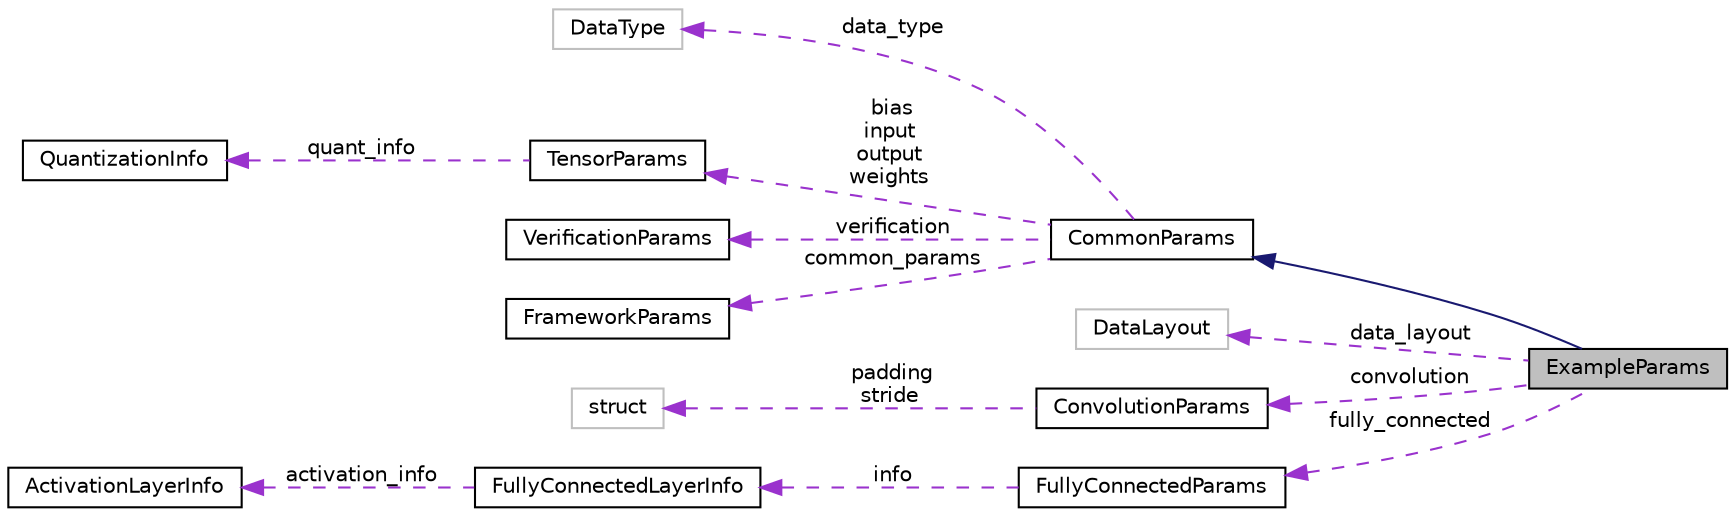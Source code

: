 digraph "ExampleParams"
{
 // LATEX_PDF_SIZE
  edge [fontname="Helvetica",fontsize="10",labelfontname="Helvetica",labelfontsize="10"];
  node [fontname="Helvetica",fontsize="10",shape=record];
  rankdir="LR";
  Node1 [label="ExampleParams",height=0.2,width=0.4,color="black", fillcolor="grey75", style="filled", fontcolor="black",tooltip="Structure holding all the graph Example parameters."];
  Node2 -> Node1 [dir="back",color="midnightblue",fontsize="10",style="solid",fontname="Helvetica"];
  Node2 [label="CommonParams",height=0.2,width=0.4,color="black", fillcolor="white", style="filled",URL="$structarm__compute_1_1utils_1_1_common_params.xhtml",tooltip="Structure holding all the graph Example parameters."];
  Node3 -> Node2 [dir="back",color="darkorchid3",fontsize="10",style="dashed",label=" data_type" ,fontname="Helvetica"];
  Node3 [label="DataType",height=0.2,width=0.4,color="grey75", fillcolor="white", style="filled",tooltip=" "];
  Node4 -> Node2 [dir="back",color="darkorchid3",fontsize="10",style="dashed",label=" bias\ninput\noutput\nweights" ,fontname="Helvetica"];
  Node4 [label="TensorParams",height=0.2,width=0.4,color="black", fillcolor="white", style="filled",URL="$structarm__compute_1_1utils_1_1_tensor_params.xhtml",tooltip="Structure holding all the input tensor graph parameters."];
  Node5 -> Node4 [dir="back",color="darkorchid3",fontsize="10",style="dashed",label=" quant_info" ,fontname="Helvetica"];
  Node5 [label="QuantizationInfo",height=0.2,width=0.4,color="black", fillcolor="white", style="filled",URL="$classarm__compute_1_1_quantization_info.xhtml",tooltip="Quantization information."];
  Node6 -> Node2 [dir="back",color="darkorchid3",fontsize="10",style="dashed",label=" verification" ,fontname="Helvetica"];
  Node6 [label="VerificationParams",height=0.2,width=0.4,color="black", fillcolor="white", style="filled",URL="$structarm__compute_1_1utils_1_1_verification_params.xhtml",tooltip="Structure holding all the verification graph parameters."];
  Node7 -> Node2 [dir="back",color="darkorchid3",fontsize="10",style="dashed",label=" common_params" ,fontname="Helvetica"];
  Node7 [label="FrameworkParams",height=0.2,width=0.4,color="black", fillcolor="white", style="filled",URL="$structarm__compute_1_1utils_1_1_framework_params.xhtml",tooltip="Structure holding all the common graph parameters."];
  Node8 -> Node1 [dir="back",color="darkorchid3",fontsize="10",style="dashed",label=" data_layout" ,fontname="Helvetica"];
  Node8 [label="DataLayout",height=0.2,width=0.4,color="grey75", fillcolor="white", style="filled",tooltip=" "];
  Node9 -> Node1 [dir="back",color="darkorchid3",fontsize="10",style="dashed",label=" convolution" ,fontname="Helvetica"];
  Node9 [label="ConvolutionParams",height=0.2,width=0.4,color="black", fillcolor="white", style="filled",URL="$structarm__compute_1_1utils_1_1_convolution_params.xhtml",tooltip="Structure holding all the Convolution layer graph parameters."];
  Node10 -> Node9 [dir="back",color="darkorchid3",fontsize="10",style="dashed",label=" padding\nstride" ,fontname="Helvetica"];
  Node10 [label="struct",height=0.2,width=0.4,color="grey75", fillcolor="white", style="filled",tooltip=" "];
  Node11 -> Node1 [dir="back",color="darkorchid3",fontsize="10",style="dashed",label=" fully_connected" ,fontname="Helvetica"];
  Node11 [label="FullyConnectedParams",height=0.2,width=0.4,color="black", fillcolor="white", style="filled",URL="$structarm__compute_1_1utils_1_1_fully_connected_params.xhtml",tooltip="Structure holding all the fully_connected layer graph parameters."];
  Node12 -> Node11 [dir="back",color="darkorchid3",fontsize="10",style="dashed",label=" info" ,fontname="Helvetica"];
  Node12 [label="FullyConnectedLayerInfo",height=0.2,width=0.4,color="black", fillcolor="white", style="filled",URL="$structarm__compute_1_1_fully_connected_layer_info.xhtml",tooltip="Fully connected layer info."];
  Node13 -> Node12 [dir="back",color="darkorchid3",fontsize="10",style="dashed",label=" activation_info" ,fontname="Helvetica"];
  Node13 [label="ActivationLayerInfo",height=0.2,width=0.4,color="black", fillcolor="white", style="filled",URL="$classarm__compute_1_1_activation_layer_info.xhtml",tooltip="Activation Layer Information class."];
}
